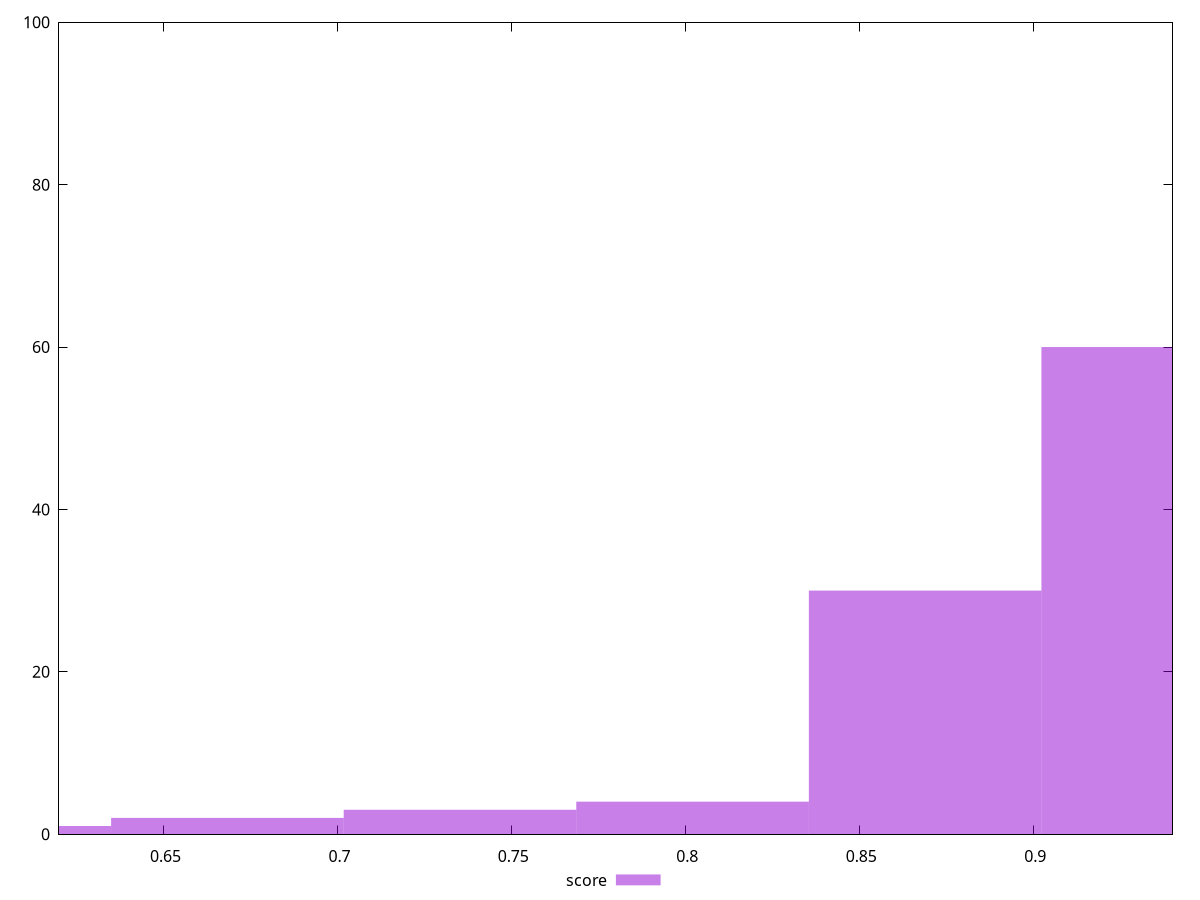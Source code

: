 reset

$score <<EOF
0.868913493980241 30
0.9357529935171826 60
0.8020739944432993 4
0.7352344949063577 3
0.6683949953694162 2
0.6015554958324745 1
EOF

set key outside below
set boxwidth 0.06683949953694161
set xrange [0.62:0.94]
set yrange [0:100]
set trange [0:100]
set style fill transparent solid 0.5 noborder
set terminal svg size 640, 490 enhanced background rgb 'white'
set output "reprap/bootup-time/samples/pages+cached+noexternal+nomedia+nocss+nojs/score/histogram.svg"

plot $score title "score" with boxes

reset
